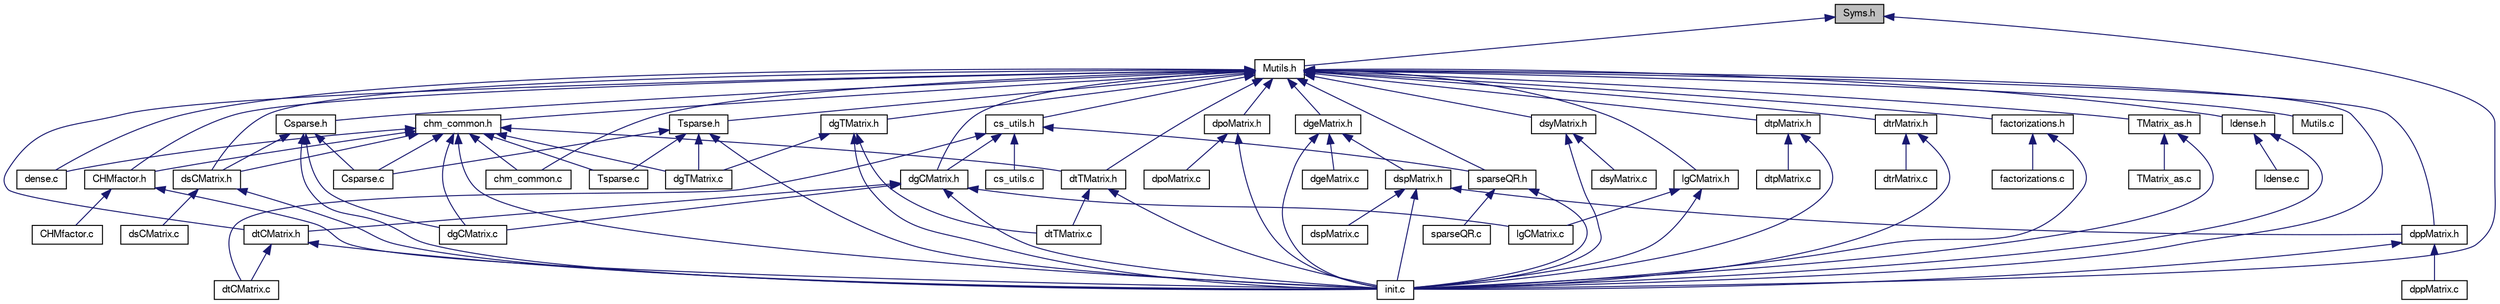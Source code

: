 digraph G
{
  edge [fontname="FreeSans",fontsize=10,labelfontname="FreeSans",labelfontsize=10];
  node [fontname="FreeSans",fontsize=10,shape=record];
  Node1 [label="Syms.h",height=0.2,width=0.4,color="black", fillcolor="grey75", style="filled" fontcolor="black"];
  Node1 -> Node2 [dir=back,color="midnightblue",fontsize=10,style="solid",fontname="FreeSans"];
  Node2 [label="Mutils.h",height=0.2,width=0.4,color="black", fillcolor="white", style="filled",URL="$Mutils_8h.html"];
  Node2 -> Node3 [dir=back,color="midnightblue",fontsize=10,style="solid",fontname="FreeSans"];
  Node3 [label="chm_common.h",height=0.2,width=0.4,color="black", fillcolor="white", style="filled",URL="$chm__common_8h.html"];
  Node3 -> Node4 [dir=back,color="midnightblue",fontsize=10,style="solid",fontname="FreeSans"];
  Node4 [label="chm_common.c",height=0.2,width=0.4,color="black", fillcolor="white", style="filled",URL="$chm__common_8c.html"];
  Node3 -> Node5 [dir=back,color="midnightblue",fontsize=10,style="solid",fontname="FreeSans"];
  Node5 [label="CHMfactor.h",height=0.2,width=0.4,color="black", fillcolor="white", style="filled",URL="$CHMfactor_8h.html"];
  Node5 -> Node6 [dir=back,color="midnightblue",fontsize=10,style="solid",fontname="FreeSans"];
  Node6 [label="CHMfactor.c",height=0.2,width=0.4,color="black", fillcolor="white", style="filled",URL="$CHMfactor_8c.html"];
  Node5 -> Node7 [dir=back,color="midnightblue",fontsize=10,style="solid",fontname="FreeSans"];
  Node7 [label="init.c",height=0.2,width=0.4,color="black", fillcolor="white", style="filled",URL="$init_8c.html"];
  Node3 -> Node8 [dir=back,color="midnightblue",fontsize=10,style="solid",fontname="FreeSans"];
  Node8 [label="Csparse.c",height=0.2,width=0.4,color="black", fillcolor="white", style="filled",URL="$Csparse_8c.html"];
  Node3 -> Node9 [dir=back,color="midnightblue",fontsize=10,style="solid",fontname="FreeSans"];
  Node9 [label="dense.c",height=0.2,width=0.4,color="black", fillcolor="white", style="filled",URL="$dense_8c.html"];
  Node3 -> Node10 [dir=back,color="midnightblue",fontsize=10,style="solid",fontname="FreeSans"];
  Node10 [label="dgCMatrix.c",height=0.2,width=0.4,color="black", fillcolor="white", style="filled",URL="$dgCMatrix_8c.html"];
  Node3 -> Node11 [dir=back,color="midnightblue",fontsize=10,style="solid",fontname="FreeSans"];
  Node11 [label="dgTMatrix.c",height=0.2,width=0.4,color="black", fillcolor="white", style="filled",URL="$dgTMatrix_8c.html"];
  Node3 -> Node12 [dir=back,color="midnightblue",fontsize=10,style="solid",fontname="FreeSans"];
  Node12 [label="dsCMatrix.h",height=0.2,width=0.4,color="black", fillcolor="white", style="filled",URL="$dsCMatrix_8h.html"];
  Node12 -> Node13 [dir=back,color="midnightblue",fontsize=10,style="solid",fontname="FreeSans"];
  Node13 [label="dsCMatrix.c",height=0.2,width=0.4,color="black", fillcolor="white", style="filled",URL="$dsCMatrix_8c.html"];
  Node12 -> Node7 [dir=back,color="midnightblue",fontsize=10,style="solid",fontname="FreeSans"];
  Node3 -> Node14 [dir=back,color="midnightblue",fontsize=10,style="solid",fontname="FreeSans"];
  Node14 [label="dtTMatrix.h",height=0.2,width=0.4,color="black", fillcolor="white", style="filled",URL="$dtTMatrix_8h.html"];
  Node14 -> Node15 [dir=back,color="midnightblue",fontsize=10,style="solid",fontname="FreeSans"];
  Node15 [label="dtTMatrix.c",height=0.2,width=0.4,color="black", fillcolor="white", style="filled",URL="$dtTMatrix_8c.html"];
  Node14 -> Node7 [dir=back,color="midnightblue",fontsize=10,style="solid",fontname="FreeSans"];
  Node3 -> Node7 [dir=back,color="midnightblue",fontsize=10,style="solid",fontname="FreeSans"];
  Node3 -> Node16 [dir=back,color="midnightblue",fontsize=10,style="solid",fontname="FreeSans"];
  Node16 [label="Tsparse.c",height=0.2,width=0.4,color="black", fillcolor="white", style="filled",URL="$Tsparse_8c.html"];
  Node2 -> Node4 [dir=back,color="midnightblue",fontsize=10,style="solid",fontname="FreeSans"];
  Node2 -> Node5 [dir=back,color="midnightblue",fontsize=10,style="solid",fontname="FreeSans"];
  Node2 -> Node17 [dir=back,color="midnightblue",fontsize=10,style="solid",fontname="FreeSans"];
  Node17 [label="cs_utils.h",height=0.2,width=0.4,color="black", fillcolor="white", style="filled",URL="$cs__utils_8h.html"];
  Node17 -> Node18 [dir=back,color="midnightblue",fontsize=10,style="solid",fontname="FreeSans"];
  Node18 [label="cs_utils.c",height=0.2,width=0.4,color="black", fillcolor="white", style="filled",URL="$cs__utils_8c.html"];
  Node17 -> Node19 [dir=back,color="midnightblue",fontsize=10,style="solid",fontname="FreeSans"];
  Node19 [label="dgCMatrix.h",height=0.2,width=0.4,color="black", fillcolor="white", style="filled",URL="$dgCMatrix_8h.html"];
  Node19 -> Node10 [dir=back,color="midnightblue",fontsize=10,style="solid",fontname="FreeSans"];
  Node19 -> Node20 [dir=back,color="midnightblue",fontsize=10,style="solid",fontname="FreeSans"];
  Node20 [label="dtCMatrix.h",height=0.2,width=0.4,color="black", fillcolor="white", style="filled",URL="$dtCMatrix_8h.html"];
  Node20 -> Node21 [dir=back,color="midnightblue",fontsize=10,style="solid",fontname="FreeSans"];
  Node21 [label="dtCMatrix.c",height=0.2,width=0.4,color="black", fillcolor="white", style="filled",URL="$dtCMatrix_8c.html"];
  Node20 -> Node7 [dir=back,color="midnightblue",fontsize=10,style="solid",fontname="FreeSans"];
  Node19 -> Node7 [dir=back,color="midnightblue",fontsize=10,style="solid",fontname="FreeSans"];
  Node19 -> Node22 [dir=back,color="midnightblue",fontsize=10,style="solid",fontname="FreeSans"];
  Node22 [label="lgCMatrix.c",height=0.2,width=0.4,color="black", fillcolor="white", style="filled",URL="$lgCMatrix_8c.html"];
  Node17 -> Node21 [dir=back,color="midnightblue",fontsize=10,style="solid",fontname="FreeSans"];
  Node17 -> Node23 [dir=back,color="midnightblue",fontsize=10,style="solid",fontname="FreeSans"];
  Node23 [label="sparseQR.h",height=0.2,width=0.4,color="black", fillcolor="white", style="filled",URL="$sparseQR_8h.html"];
  Node23 -> Node7 [dir=back,color="midnightblue",fontsize=10,style="solid",fontname="FreeSans"];
  Node23 -> Node24 [dir=back,color="midnightblue",fontsize=10,style="solid",fontname="FreeSans"];
  Node24 [label="sparseQR.c",height=0.2,width=0.4,color="black", fillcolor="white", style="filled",URL="$sparseQR_8c.html"];
  Node2 -> Node25 [dir=back,color="midnightblue",fontsize=10,style="solid",fontname="FreeSans"];
  Node25 [label="Csparse.h",height=0.2,width=0.4,color="black", fillcolor="white", style="filled",URL="$Csparse_8h.html"];
  Node25 -> Node8 [dir=back,color="midnightblue",fontsize=10,style="solid",fontname="FreeSans"];
  Node25 -> Node10 [dir=back,color="midnightblue",fontsize=10,style="solid",fontname="FreeSans"];
  Node25 -> Node12 [dir=back,color="midnightblue",fontsize=10,style="solid",fontname="FreeSans"];
  Node25 -> Node7 [dir=back,color="midnightblue",fontsize=10,style="solid",fontname="FreeSans"];
  Node2 -> Node26 [dir=back,color="midnightblue",fontsize=10,style="solid",fontname="FreeSans"];
  Node26 [label="Tsparse.h",height=0.2,width=0.4,color="black", fillcolor="white", style="filled",URL="$Tsparse_8h.html"];
  Node26 -> Node8 [dir=back,color="midnightblue",fontsize=10,style="solid",fontname="FreeSans"];
  Node26 -> Node11 [dir=back,color="midnightblue",fontsize=10,style="solid",fontname="FreeSans"];
  Node26 -> Node7 [dir=back,color="midnightblue",fontsize=10,style="solid",fontname="FreeSans"];
  Node26 -> Node16 [dir=back,color="midnightblue",fontsize=10,style="solid",fontname="FreeSans"];
  Node2 -> Node9 [dir=back,color="midnightblue",fontsize=10,style="solid",fontname="FreeSans"];
  Node2 -> Node19 [dir=back,color="midnightblue",fontsize=10,style="solid",fontname="FreeSans"];
  Node2 -> Node27 [dir=back,color="midnightblue",fontsize=10,style="solid",fontname="FreeSans"];
  Node27 [label="dgeMatrix.h",height=0.2,width=0.4,color="black", fillcolor="white", style="filled",URL="$dgeMatrix_8h.html"];
  Node27 -> Node28 [dir=back,color="midnightblue",fontsize=10,style="solid",fontname="FreeSans"];
  Node28 [label="dgeMatrix.c",height=0.2,width=0.4,color="black", fillcolor="white", style="filled",URL="$dgeMatrix_8c.html"];
  Node27 -> Node29 [dir=back,color="midnightblue",fontsize=10,style="solid",fontname="FreeSans"];
  Node29 [label="dspMatrix.h",height=0.2,width=0.4,color="black", fillcolor="white", style="filled",URL="$dspMatrix_8h.html"];
  Node29 -> Node30 [dir=back,color="midnightblue",fontsize=10,style="solid",fontname="FreeSans"];
  Node30 [label="dppMatrix.h",height=0.2,width=0.4,color="black", fillcolor="white", style="filled",URL="$dppMatrix_8h.html"];
  Node30 -> Node31 [dir=back,color="midnightblue",fontsize=10,style="solid",fontname="FreeSans"];
  Node31 [label="dppMatrix.c",height=0.2,width=0.4,color="black", fillcolor="white", style="filled",URL="$dppMatrix_8c.html"];
  Node30 -> Node7 [dir=back,color="midnightblue",fontsize=10,style="solid",fontname="FreeSans"];
  Node29 -> Node32 [dir=back,color="midnightblue",fontsize=10,style="solid",fontname="FreeSans"];
  Node32 [label="dspMatrix.c",height=0.2,width=0.4,color="black", fillcolor="white", style="filled",URL="$dspMatrix_8c.html"];
  Node29 -> Node7 [dir=back,color="midnightblue",fontsize=10,style="solid",fontname="FreeSans"];
  Node27 -> Node7 [dir=back,color="midnightblue",fontsize=10,style="solid",fontname="FreeSans"];
  Node2 -> Node33 [dir=back,color="midnightblue",fontsize=10,style="solid",fontname="FreeSans"];
  Node33 [label="dgTMatrix.h",height=0.2,width=0.4,color="black", fillcolor="white", style="filled",URL="$dgTMatrix_8h.html"];
  Node33 -> Node11 [dir=back,color="midnightblue",fontsize=10,style="solid",fontname="FreeSans"];
  Node33 -> Node15 [dir=back,color="midnightblue",fontsize=10,style="solid",fontname="FreeSans"];
  Node33 -> Node7 [dir=back,color="midnightblue",fontsize=10,style="solid",fontname="FreeSans"];
  Node2 -> Node34 [dir=back,color="midnightblue",fontsize=10,style="solid",fontname="FreeSans"];
  Node34 [label="dpoMatrix.h",height=0.2,width=0.4,color="black", fillcolor="white", style="filled",URL="$dpoMatrix_8h.html"];
  Node34 -> Node35 [dir=back,color="midnightblue",fontsize=10,style="solid",fontname="FreeSans"];
  Node35 [label="dpoMatrix.c",height=0.2,width=0.4,color="black", fillcolor="white", style="filled",URL="$dpoMatrix_8c.html"];
  Node34 -> Node7 [dir=back,color="midnightblue",fontsize=10,style="solid",fontname="FreeSans"];
  Node2 -> Node30 [dir=back,color="midnightblue",fontsize=10,style="solid",fontname="FreeSans"];
  Node2 -> Node12 [dir=back,color="midnightblue",fontsize=10,style="solid",fontname="FreeSans"];
  Node2 -> Node36 [dir=back,color="midnightblue",fontsize=10,style="solid",fontname="FreeSans"];
  Node36 [label="dsyMatrix.h",height=0.2,width=0.4,color="black", fillcolor="white", style="filled",URL="$dsyMatrix_8h.html"];
  Node36 -> Node37 [dir=back,color="midnightblue",fontsize=10,style="solid",fontname="FreeSans"];
  Node37 [label="dsyMatrix.c",height=0.2,width=0.4,color="black", fillcolor="white", style="filled",URL="$dsyMatrix_8c.html"];
  Node36 -> Node7 [dir=back,color="midnightblue",fontsize=10,style="solid",fontname="FreeSans"];
  Node2 -> Node20 [dir=back,color="midnightblue",fontsize=10,style="solid",fontname="FreeSans"];
  Node2 -> Node38 [dir=back,color="midnightblue",fontsize=10,style="solid",fontname="FreeSans"];
  Node38 [label="dtpMatrix.h",height=0.2,width=0.4,color="black", fillcolor="white", style="filled",URL="$dtpMatrix_8h.html"];
  Node38 -> Node39 [dir=back,color="midnightblue",fontsize=10,style="solid",fontname="FreeSans"];
  Node39 [label="dtpMatrix.c",height=0.2,width=0.4,color="black", fillcolor="white", style="filled",URL="$dtpMatrix_8c.html"];
  Node38 -> Node7 [dir=back,color="midnightblue",fontsize=10,style="solid",fontname="FreeSans"];
  Node2 -> Node40 [dir=back,color="midnightblue",fontsize=10,style="solid",fontname="FreeSans"];
  Node40 [label="dtrMatrix.h",height=0.2,width=0.4,color="black", fillcolor="white", style="filled",URL="$dtrMatrix_8h.html"];
  Node40 -> Node41 [dir=back,color="midnightblue",fontsize=10,style="solid",fontname="FreeSans"];
  Node41 [label="dtrMatrix.c",height=0.2,width=0.4,color="black", fillcolor="white", style="filled",URL="$dtrMatrix_8c.html"];
  Node40 -> Node7 [dir=back,color="midnightblue",fontsize=10,style="solid",fontname="FreeSans"];
  Node2 -> Node14 [dir=back,color="midnightblue",fontsize=10,style="solid",fontname="FreeSans"];
  Node2 -> Node42 [dir=back,color="midnightblue",fontsize=10,style="solid",fontname="FreeSans"];
  Node42 [label="factorizations.h",height=0.2,width=0.4,color="black", fillcolor="white", style="filled",URL="$factorizations_8h.html"];
  Node42 -> Node43 [dir=back,color="midnightblue",fontsize=10,style="solid",fontname="FreeSans"];
  Node43 [label="factorizations.c",height=0.2,width=0.4,color="black", fillcolor="white", style="filled",URL="$factorizations_8c.html"];
  Node42 -> Node7 [dir=back,color="midnightblue",fontsize=10,style="solid",fontname="FreeSans"];
  Node2 -> Node7 [dir=back,color="midnightblue",fontsize=10,style="solid",fontname="FreeSans"];
  Node2 -> Node44 [dir=back,color="midnightblue",fontsize=10,style="solid",fontname="FreeSans"];
  Node44 [label="TMatrix_as.h",height=0.2,width=0.4,color="black", fillcolor="white", style="filled",URL="$TMatrix__as_8h.html"];
  Node44 -> Node7 [dir=back,color="midnightblue",fontsize=10,style="solid",fontname="FreeSans"];
  Node44 -> Node45 [dir=back,color="midnightblue",fontsize=10,style="solid",fontname="FreeSans"];
  Node45 [label="TMatrix_as.c",height=0.2,width=0.4,color="black", fillcolor="white", style="filled",URL="$TMatrix__as_8c.html"];
  Node2 -> Node46 [dir=back,color="midnightblue",fontsize=10,style="solid",fontname="FreeSans"];
  Node46 [label="ldense.h",height=0.2,width=0.4,color="black", fillcolor="white", style="filled",URL="$ldense_8h.html"];
  Node46 -> Node7 [dir=back,color="midnightblue",fontsize=10,style="solid",fontname="FreeSans"];
  Node46 -> Node47 [dir=back,color="midnightblue",fontsize=10,style="solid",fontname="FreeSans"];
  Node47 [label="ldense.c",height=0.2,width=0.4,color="black", fillcolor="white", style="filled",URL="$ldense_8c.html"];
  Node2 -> Node48 [dir=back,color="midnightblue",fontsize=10,style="solid",fontname="FreeSans"];
  Node48 [label="lgCMatrix.h",height=0.2,width=0.4,color="black", fillcolor="white", style="filled",URL="$lgCMatrix_8h.html"];
  Node48 -> Node7 [dir=back,color="midnightblue",fontsize=10,style="solid",fontname="FreeSans"];
  Node48 -> Node22 [dir=back,color="midnightblue",fontsize=10,style="solid",fontname="FreeSans"];
  Node2 -> Node23 [dir=back,color="midnightblue",fontsize=10,style="solid",fontname="FreeSans"];
  Node2 -> Node49 [dir=back,color="midnightblue",fontsize=10,style="solid",fontname="FreeSans"];
  Node49 [label="Mutils.c",height=0.2,width=0.4,color="black", fillcolor="white", style="filled",URL="$Mutils_8c.html"];
  Node1 -> Node7 [dir=back,color="midnightblue",fontsize=10,style="solid",fontname="FreeSans"];
}
